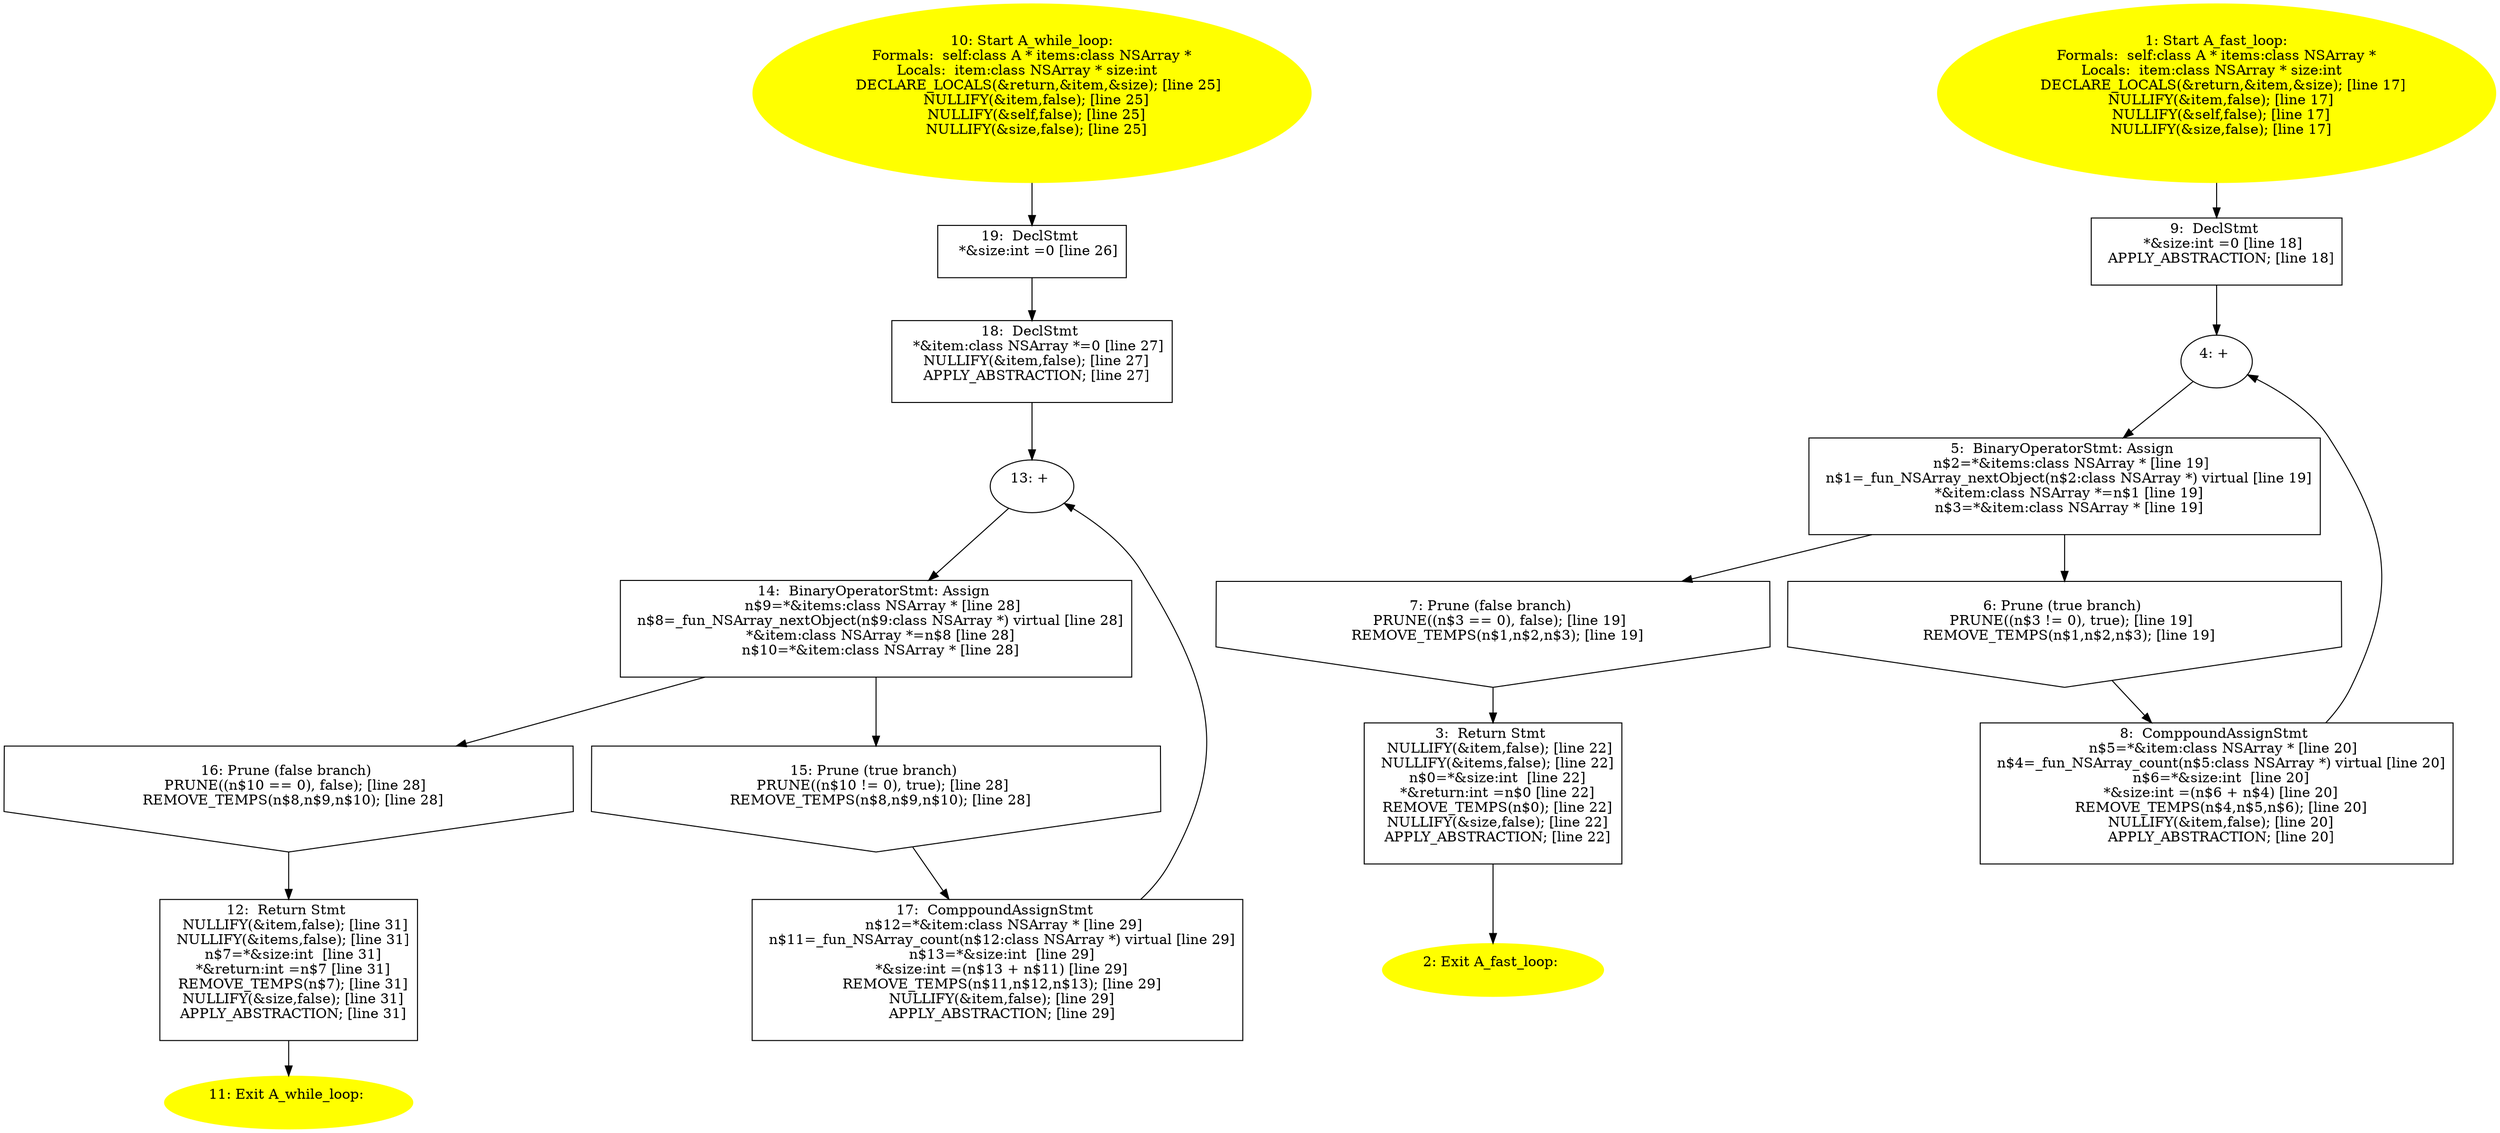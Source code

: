 digraph iCFG {
19 [label="19:  DeclStmt \n   *&size:int =0 [line 26]\n " shape="box"]
	

	 19 -> 18 ;
18 [label="18:  DeclStmt \n   *&item:class NSArray *=0 [line 27]\n  NULLIFY(&item,false); [line 27]\n  APPLY_ABSTRACTION; [line 27]\n " shape="box"]
	

	 18 -> 13 ;
17 [label="17:  ComppoundAssignStmt \n   n$12=*&item:class NSArray * [line 29]\n  n$11=_fun_NSArray_count(n$12:class NSArray *) virtual [line 29]\n  n$13=*&size:int  [line 29]\n  *&size:int =(n$13 + n$11) [line 29]\n  REMOVE_TEMPS(n$11,n$12,n$13); [line 29]\n  NULLIFY(&item,false); [line 29]\n  APPLY_ABSTRACTION; [line 29]\n " shape="box"]
	

	 17 -> 13 ;
16 [label="16: Prune (false branch) \n   PRUNE((n$10 == 0), false); [line 28]\n  REMOVE_TEMPS(n$8,n$9,n$10); [line 28]\n " shape="invhouse"]
	

	 16 -> 12 ;
15 [label="15: Prune (true branch) \n   PRUNE((n$10 != 0), true); [line 28]\n  REMOVE_TEMPS(n$8,n$9,n$10); [line 28]\n " shape="invhouse"]
	

	 15 -> 17 ;
14 [label="14:  BinaryOperatorStmt: Assign \n   n$9=*&items:class NSArray * [line 28]\n  n$8=_fun_NSArray_nextObject(n$9:class NSArray *) virtual [line 28]\n  *&item:class NSArray *=n$8 [line 28]\n  n$10=*&item:class NSArray * [line 28]\n " shape="box"]
	

	 14 -> 15 ;
	 14 -> 16 ;
13 [label="13: + \n  " ]
	

	 13 -> 14 ;
12 [label="12:  Return Stmt \n   NULLIFY(&item,false); [line 31]\n  NULLIFY(&items,false); [line 31]\n  n$7=*&size:int  [line 31]\n  *&return:int =n$7 [line 31]\n  REMOVE_TEMPS(n$7); [line 31]\n  NULLIFY(&size,false); [line 31]\n  APPLY_ABSTRACTION; [line 31]\n " shape="box"]
	

	 12 -> 11 ;
11 [label="11: Exit A_while_loop: \n  " color=yellow style=filled]
	

10 [label="10: Start A_while_loop:\nFormals:  self:class A * items:class NSArray *\nLocals:  item:class NSArray * size:int  \n   DECLARE_LOCALS(&return,&item,&size); [line 25]\n  NULLIFY(&item,false); [line 25]\n  NULLIFY(&self,false); [line 25]\n  NULLIFY(&size,false); [line 25]\n " color=yellow style=filled]
	

	 10 -> 19 ;
9 [label="9:  DeclStmt \n   *&size:int =0 [line 18]\n  APPLY_ABSTRACTION; [line 18]\n " shape="box"]
	

	 9 -> 4 ;
8 [label="8:  ComppoundAssignStmt \n   n$5=*&item:class NSArray * [line 20]\n  n$4=_fun_NSArray_count(n$5:class NSArray *) virtual [line 20]\n  n$6=*&size:int  [line 20]\n  *&size:int =(n$6 + n$4) [line 20]\n  REMOVE_TEMPS(n$4,n$5,n$6); [line 20]\n  NULLIFY(&item,false); [line 20]\n  APPLY_ABSTRACTION; [line 20]\n " shape="box"]
	

	 8 -> 4 ;
7 [label="7: Prune (false branch) \n   PRUNE((n$3 == 0), false); [line 19]\n  REMOVE_TEMPS(n$1,n$2,n$3); [line 19]\n " shape="invhouse"]
	

	 7 -> 3 ;
6 [label="6: Prune (true branch) \n   PRUNE((n$3 != 0), true); [line 19]\n  REMOVE_TEMPS(n$1,n$2,n$3); [line 19]\n " shape="invhouse"]
	

	 6 -> 8 ;
5 [label="5:  BinaryOperatorStmt: Assign \n   n$2=*&items:class NSArray * [line 19]\n  n$1=_fun_NSArray_nextObject(n$2:class NSArray *) virtual [line 19]\n  *&item:class NSArray *=n$1 [line 19]\n  n$3=*&item:class NSArray * [line 19]\n " shape="box"]
	

	 5 -> 6 ;
	 5 -> 7 ;
4 [label="4: + \n  " ]
	

	 4 -> 5 ;
3 [label="3:  Return Stmt \n   NULLIFY(&item,false); [line 22]\n  NULLIFY(&items,false); [line 22]\n  n$0=*&size:int  [line 22]\n  *&return:int =n$0 [line 22]\n  REMOVE_TEMPS(n$0); [line 22]\n  NULLIFY(&size,false); [line 22]\n  APPLY_ABSTRACTION; [line 22]\n " shape="box"]
	

	 3 -> 2 ;
2 [label="2: Exit A_fast_loop: \n  " color=yellow style=filled]
	

1 [label="1: Start A_fast_loop:\nFormals:  self:class A * items:class NSArray *\nLocals:  item:class NSArray * size:int  \n   DECLARE_LOCALS(&return,&item,&size); [line 17]\n  NULLIFY(&item,false); [line 17]\n  NULLIFY(&self,false); [line 17]\n  NULLIFY(&size,false); [line 17]\n " color=yellow style=filled]
	

	 1 -> 9 ;
}
